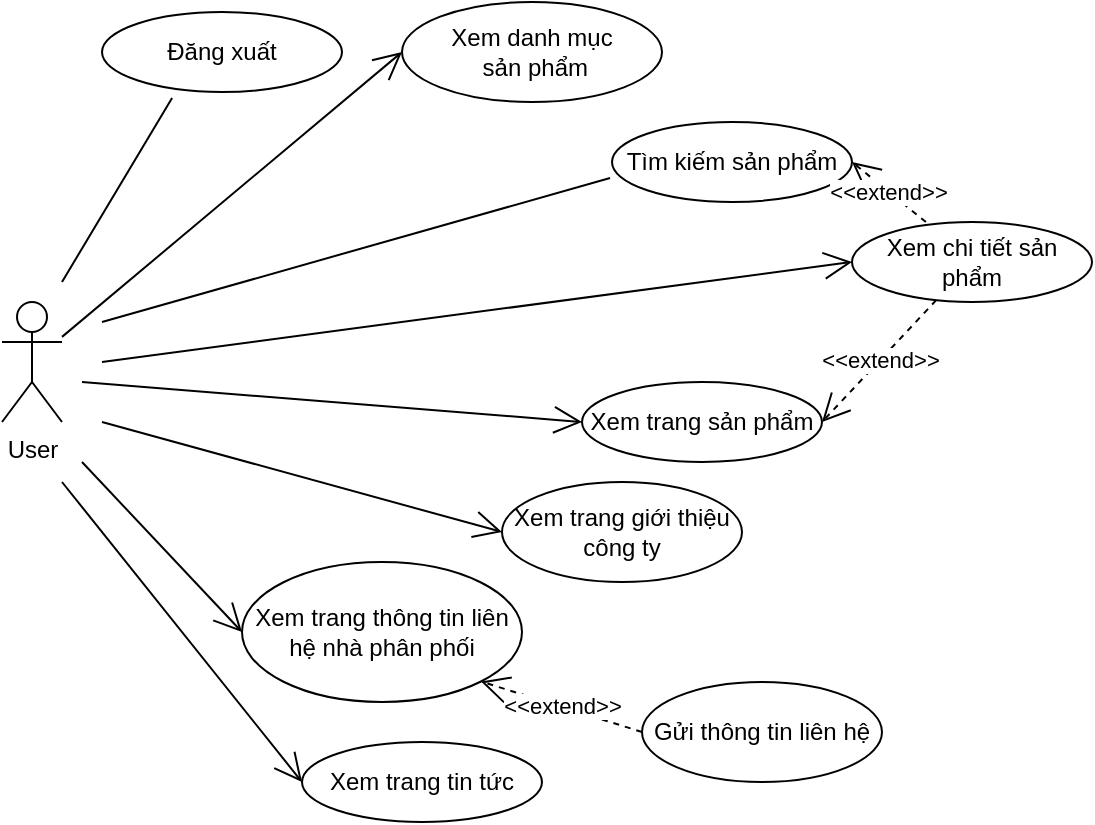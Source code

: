 <mxfile version="14.0.5" type="github">
  <diagram id="rq2KtI0OxxO9I4jr_fS0" name="Page-1">
    <mxGraphModel dx="1108" dy="450" grid="1" gridSize="10" guides="1" tooltips="1" connect="1" arrows="1" fold="1" page="1" pageScale="1" pageWidth="850" pageHeight="1100" math="0" shadow="0">
      <root>
        <mxCell id="0" />
        <mxCell id="1" parent="0" />
        <mxCell id="eFZXbnbNbIuJFtgBjKQw-4" value="User&lt;br&gt;" style="shape=umlActor;verticalLabelPosition=bottom;verticalAlign=top;html=1;outlineConnect=0;" parent="1" vertex="1">
          <mxGeometry x="60" y="230" width="30" height="60" as="geometry" />
        </mxCell>
        <mxCell id="eFZXbnbNbIuJFtgBjKQw-5" value="Xem chi tiết sản phẩm" style="ellipse;whiteSpace=wrap;html=1;" parent="1" vertex="1">
          <mxGeometry x="485" y="190" width="120" height="40" as="geometry" />
        </mxCell>
        <mxCell id="eFZXbnbNbIuJFtgBjKQw-6" value="Xem trang sản phẩm" style="ellipse;whiteSpace=wrap;html=1;" parent="1" vertex="1">
          <mxGeometry x="350" y="270" width="120" height="40" as="geometry" />
        </mxCell>
        <mxCell id="eFZXbnbNbIuJFtgBjKQw-7" value="Xem trang tin tức" style="ellipse;whiteSpace=wrap;html=1;" parent="1" vertex="1">
          <mxGeometry x="210" y="450" width="120" height="40" as="geometry" />
        </mxCell>
        <mxCell id="eFZXbnbNbIuJFtgBjKQw-8" value="Xem trang thông tin liên hệ nhà phân phối" style="ellipse;whiteSpace=wrap;html=1;" parent="1" vertex="1">
          <mxGeometry x="180" y="360" width="140" height="70" as="geometry" />
        </mxCell>
        <mxCell id="eFZXbnbNbIuJFtgBjKQw-9" value="Gửi thông tin liên hệ" style="ellipse;whiteSpace=wrap;html=1;" parent="1" vertex="1">
          <mxGeometry x="380" y="420" width="120" height="50" as="geometry" />
        </mxCell>
        <mxCell id="eFZXbnbNbIuJFtgBjKQw-16" value="&amp;lt;&amp;lt;extend&amp;gt;&amp;gt;" style="endArrow=open;endSize=12;dashed=1;html=1;exitX=0;exitY=0.5;exitDx=0;exitDy=0;entryX=1;entryY=1;entryDx=0;entryDy=0;" parent="1" source="eFZXbnbNbIuJFtgBjKQw-9" target="eFZXbnbNbIuJFtgBjKQw-8" edge="1">
          <mxGeometry width="160" relative="1" as="geometry">
            <mxPoint x="54" y="589" as="sourcePoint" />
            <mxPoint x="270.001" y="500.769" as="targetPoint" />
          </mxGeometry>
        </mxCell>
        <mxCell id="eFZXbnbNbIuJFtgBjKQw-18" value="Xem trang giới thiệu công ty" style="ellipse;whiteSpace=wrap;html=1;" parent="1" vertex="1">
          <mxGeometry x="310" y="320" width="120" height="50" as="geometry" />
        </mxCell>
        <mxCell id="eFZXbnbNbIuJFtgBjKQw-19" value="&amp;lt;&amp;lt;extend&amp;gt;&amp;gt;" style="endArrow=open;endSize=12;dashed=1;html=1;entryX=1;entryY=0.5;entryDx=0;entryDy=0;" parent="1" source="eFZXbnbNbIuJFtgBjKQw-5" target="eFZXbnbNbIuJFtgBjKQw-6" edge="1">
          <mxGeometry width="160" relative="1" as="geometry">
            <mxPoint x="520" y="182.5" as="sourcePoint" />
            <mxPoint x="490" y="275" as="targetPoint" />
          </mxGeometry>
        </mxCell>
        <mxCell id="eFZXbnbNbIuJFtgBjKQw-22" value="" style="endArrow=open;endFill=1;endSize=12;html=1;entryX=0;entryY=0.5;entryDx=0;entryDy=0;" parent="1" target="eFZXbnbNbIuJFtgBjKQw-18" edge="1">
          <mxGeometry width="160" relative="1" as="geometry">
            <mxPoint x="110" y="290" as="sourcePoint" />
            <mxPoint x="220" y="170" as="targetPoint" />
          </mxGeometry>
        </mxCell>
        <mxCell id="eFZXbnbNbIuJFtgBjKQw-24" value="" style="endArrow=open;endFill=1;endSize=12;html=1;entryX=0;entryY=0.5;entryDx=0;entryDy=0;" parent="1" target="eFZXbnbNbIuJFtgBjKQw-8" edge="1">
          <mxGeometry width="160" relative="1" as="geometry">
            <mxPoint x="100" y="310" as="sourcePoint" />
            <mxPoint x="190" y="295" as="targetPoint" />
          </mxGeometry>
        </mxCell>
        <mxCell id="eFZXbnbNbIuJFtgBjKQw-25" value="" style="endArrow=open;endFill=1;endSize=12;html=1;entryX=0;entryY=0.5;entryDx=0;entryDy=0;" parent="1" target="eFZXbnbNbIuJFtgBjKQw-7" edge="1">
          <mxGeometry width="160" relative="1" as="geometry">
            <mxPoint x="90" y="320" as="sourcePoint" />
            <mxPoint x="195" y="375" as="targetPoint" />
          </mxGeometry>
        </mxCell>
        <mxCell id="eFZXbnbNbIuJFtgBjKQw-27" value="Đăng xuất" style="ellipse;whiteSpace=wrap;html=1;" parent="1" vertex="1">
          <mxGeometry x="110" y="85" width="120" height="40" as="geometry" />
        </mxCell>
        <mxCell id="eFZXbnbNbIuJFtgBjKQw-28" value="" style="endArrow=none;html=1;entryX=0.292;entryY=1.075;entryDx=0;entryDy=0;entryPerimeter=0;" parent="1" target="eFZXbnbNbIuJFtgBjKQw-27" edge="1">
          <mxGeometry width="50" height="50" relative="1" as="geometry">
            <mxPoint x="90" y="220" as="sourcePoint" />
            <mxPoint x="120" y="170" as="targetPoint" />
            <Array as="points" />
          </mxGeometry>
        </mxCell>
        <mxCell id="eFZXbnbNbIuJFtgBjKQw-29" value="Tìm kiếm sản phẩm" style="ellipse;whiteSpace=wrap;html=1;" parent="1" vertex="1">
          <mxGeometry x="365" y="140" width="120" height="40" as="geometry" />
        </mxCell>
        <mxCell id="eFZXbnbNbIuJFtgBjKQw-32" value="&amp;lt;&amp;lt;extend&amp;gt;&amp;gt;" style="endArrow=open;endSize=12;dashed=1;html=1;entryX=1;entryY=0.5;entryDx=0;entryDy=0;exitX=0.308;exitY=0;exitDx=0;exitDy=0;exitPerimeter=0;" parent="1" source="eFZXbnbNbIuJFtgBjKQw-5" target="eFZXbnbNbIuJFtgBjKQw-29" edge="1">
          <mxGeometry width="160" relative="1" as="geometry">
            <mxPoint x="386.96" y="212" as="sourcePoint" />
            <mxPoint x="320" y="200" as="targetPoint" />
          </mxGeometry>
        </mxCell>
        <mxCell id="eFZXbnbNbIuJFtgBjKQw-39" value="Xem danh mục&lt;br&gt;&amp;nbsp;sản phẩm" style="ellipse;whiteSpace=wrap;html=1;" parent="1" vertex="1">
          <mxGeometry x="260" y="80" width="130" height="50" as="geometry" />
        </mxCell>
        <mxCell id="fBMHS_6dEupUa5AiiIiB-2" value="" style="endArrow=open;endFill=1;endSize=12;html=1;entryX=0;entryY=0.5;entryDx=0;entryDy=0;" parent="1" target="eFZXbnbNbIuJFtgBjKQw-6" edge="1">
          <mxGeometry width="160" relative="1" as="geometry">
            <mxPoint x="100" y="270" as="sourcePoint" />
            <mxPoint x="210" y="150" as="targetPoint" />
          </mxGeometry>
        </mxCell>
        <mxCell id="fBMHS_6dEupUa5AiiIiB-3" value="" style="endArrow=open;endFill=1;endSize=12;html=1;entryX=0;entryY=0.5;entryDx=0;entryDy=0;" parent="1" target="eFZXbnbNbIuJFtgBjKQw-5" edge="1">
          <mxGeometry width="160" relative="1" as="geometry">
            <mxPoint x="110" y="260" as="sourcePoint" />
            <mxPoint x="210" y="210" as="targetPoint" />
          </mxGeometry>
        </mxCell>
        <mxCell id="vp2_wG54WYli8EVI8MG3-2" value="" style="endArrow=none;html=1;entryX=-0.008;entryY=0.7;entryDx=0;entryDy=0;entryPerimeter=0;" edge="1" parent="1" target="eFZXbnbNbIuJFtgBjKQw-29">
          <mxGeometry width="50" height="50" relative="1" as="geometry">
            <mxPoint x="110" y="240" as="sourcePoint" />
            <mxPoint x="205" y="105" as="targetPoint" />
            <Array as="points" />
          </mxGeometry>
        </mxCell>
        <mxCell id="vp2_wG54WYli8EVI8MG3-3" value="" style="endArrow=open;endFill=1;endSize=12;html=1;entryX=0;entryY=0.5;entryDx=0;entryDy=0;" edge="1" parent="1" source="eFZXbnbNbIuJFtgBjKQw-4" target="eFZXbnbNbIuJFtgBjKQw-39">
          <mxGeometry width="160" relative="1" as="geometry">
            <mxPoint x="110" y="270" as="sourcePoint" />
            <mxPoint x="210" y="260" as="targetPoint" />
          </mxGeometry>
        </mxCell>
      </root>
    </mxGraphModel>
  </diagram>
</mxfile>
